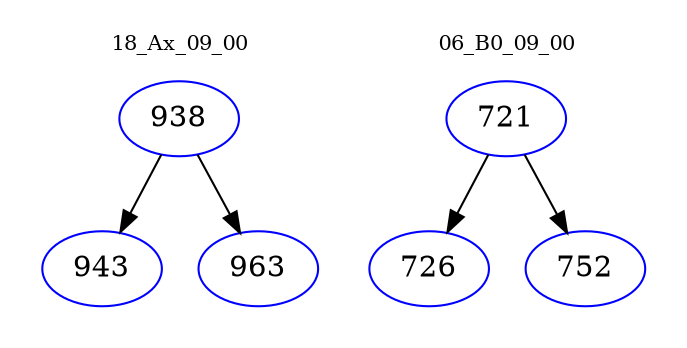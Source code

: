 digraph{
subgraph cluster_0 {
color = white
label = "18_Ax_09_00";
fontsize=10;
T0_938 [label="938", color="blue"]
T0_938 -> T0_943 [color="black"]
T0_943 [label="943", color="blue"]
T0_938 -> T0_963 [color="black"]
T0_963 [label="963", color="blue"]
}
subgraph cluster_1 {
color = white
label = "06_B0_09_00";
fontsize=10;
T1_721 [label="721", color="blue"]
T1_721 -> T1_726 [color="black"]
T1_726 [label="726", color="blue"]
T1_721 -> T1_752 [color="black"]
T1_752 [label="752", color="blue"]
}
}
